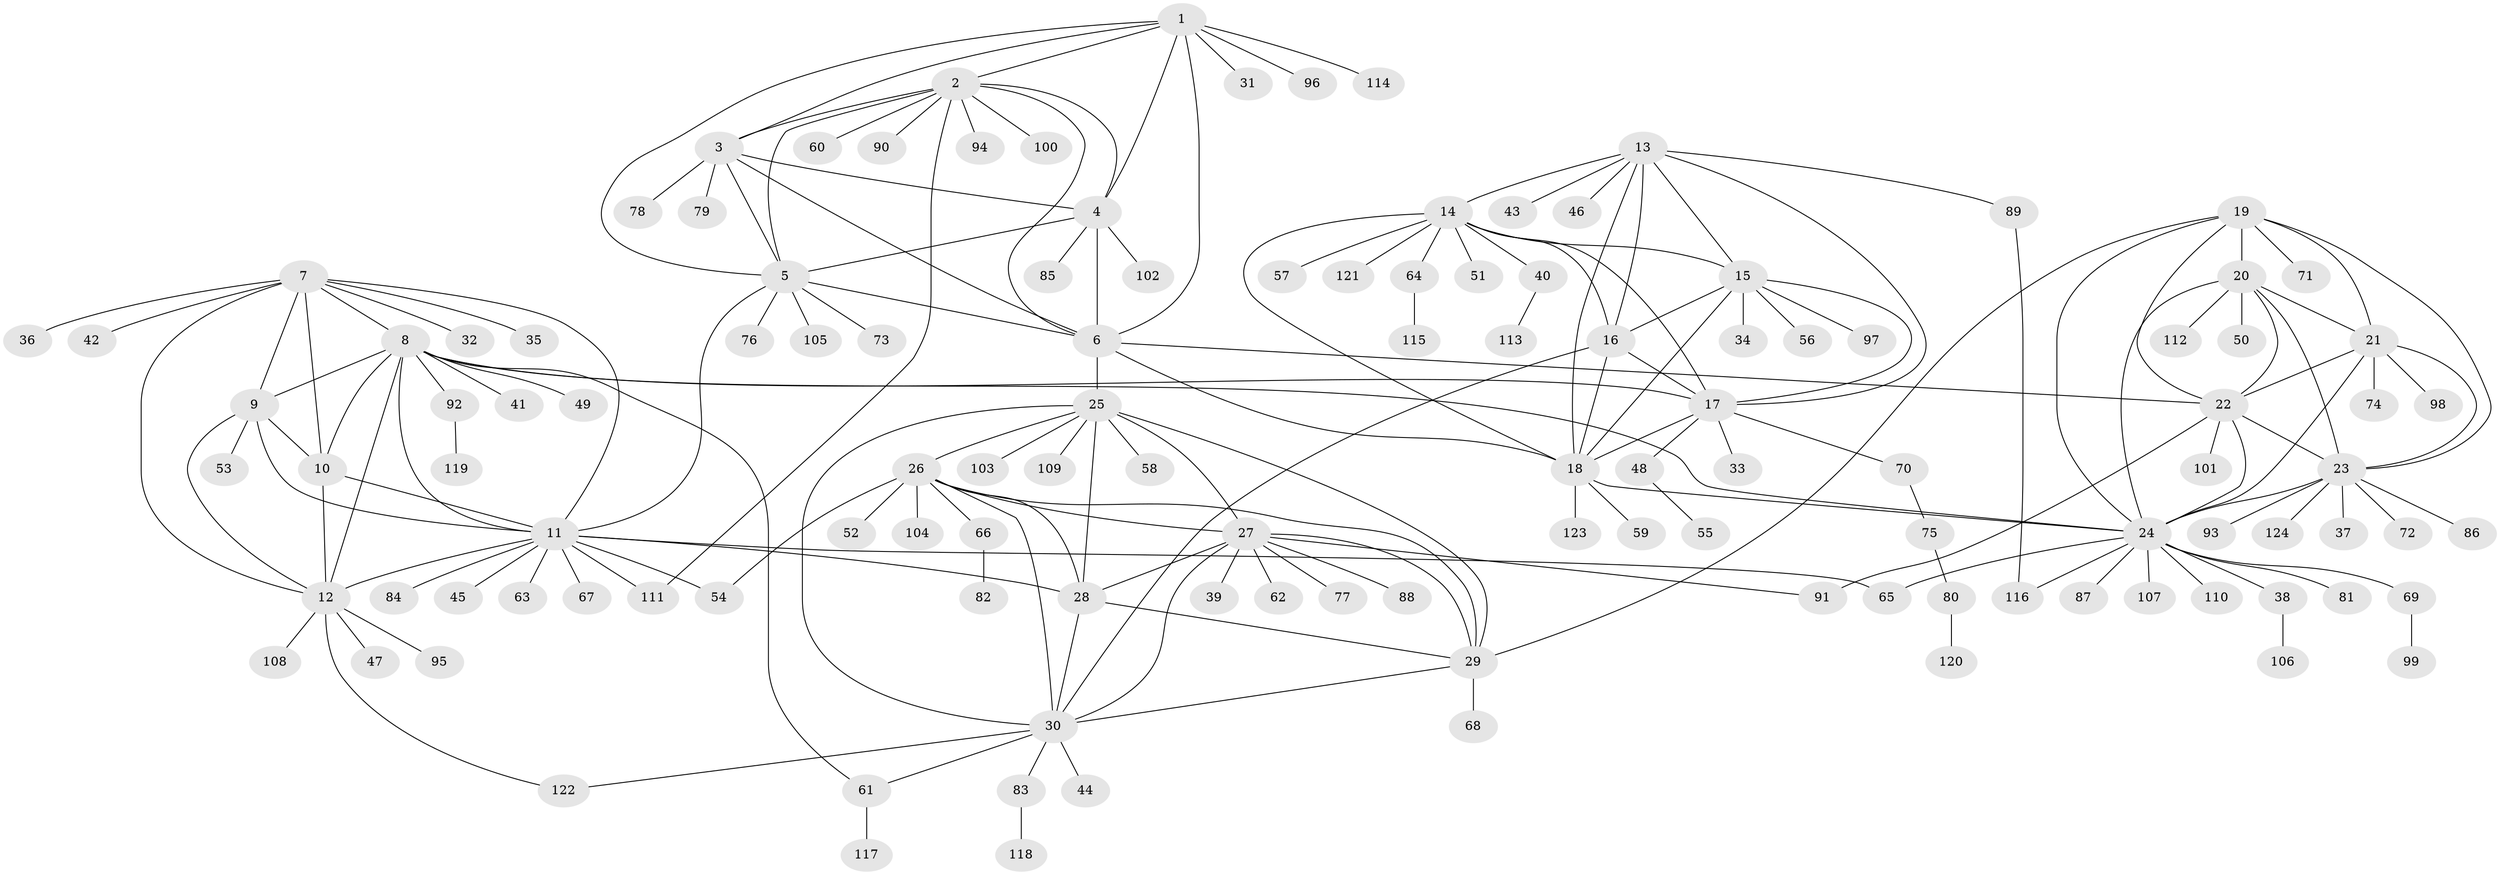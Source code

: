 // Generated by graph-tools (version 1.1) at 2025/02/03/09/25 03:02:42]
// undirected, 124 vertices, 186 edges
graph export_dot {
graph [start="1"]
  node [color=gray90,style=filled];
  1;
  2;
  3;
  4;
  5;
  6;
  7;
  8;
  9;
  10;
  11;
  12;
  13;
  14;
  15;
  16;
  17;
  18;
  19;
  20;
  21;
  22;
  23;
  24;
  25;
  26;
  27;
  28;
  29;
  30;
  31;
  32;
  33;
  34;
  35;
  36;
  37;
  38;
  39;
  40;
  41;
  42;
  43;
  44;
  45;
  46;
  47;
  48;
  49;
  50;
  51;
  52;
  53;
  54;
  55;
  56;
  57;
  58;
  59;
  60;
  61;
  62;
  63;
  64;
  65;
  66;
  67;
  68;
  69;
  70;
  71;
  72;
  73;
  74;
  75;
  76;
  77;
  78;
  79;
  80;
  81;
  82;
  83;
  84;
  85;
  86;
  87;
  88;
  89;
  90;
  91;
  92;
  93;
  94;
  95;
  96;
  97;
  98;
  99;
  100;
  101;
  102;
  103;
  104;
  105;
  106;
  107;
  108;
  109;
  110;
  111;
  112;
  113;
  114;
  115;
  116;
  117;
  118;
  119;
  120;
  121;
  122;
  123;
  124;
  1 -- 2;
  1 -- 3;
  1 -- 4;
  1 -- 5;
  1 -- 6;
  1 -- 31;
  1 -- 96;
  1 -- 114;
  2 -- 3;
  2 -- 4;
  2 -- 5;
  2 -- 6;
  2 -- 60;
  2 -- 90;
  2 -- 94;
  2 -- 100;
  2 -- 111;
  3 -- 4;
  3 -- 5;
  3 -- 6;
  3 -- 78;
  3 -- 79;
  4 -- 5;
  4 -- 6;
  4 -- 85;
  4 -- 102;
  5 -- 6;
  5 -- 11;
  5 -- 73;
  5 -- 76;
  5 -- 105;
  6 -- 18;
  6 -- 22;
  6 -- 25;
  7 -- 8;
  7 -- 9;
  7 -- 10;
  7 -- 11;
  7 -- 12;
  7 -- 32;
  7 -- 35;
  7 -- 36;
  7 -- 42;
  8 -- 9;
  8 -- 10;
  8 -- 11;
  8 -- 12;
  8 -- 17;
  8 -- 24;
  8 -- 41;
  8 -- 49;
  8 -- 61;
  8 -- 92;
  9 -- 10;
  9 -- 11;
  9 -- 12;
  9 -- 53;
  10 -- 11;
  10 -- 12;
  11 -- 12;
  11 -- 28;
  11 -- 45;
  11 -- 54;
  11 -- 63;
  11 -- 65;
  11 -- 67;
  11 -- 84;
  11 -- 111;
  12 -- 47;
  12 -- 95;
  12 -- 108;
  12 -- 122;
  13 -- 14;
  13 -- 15;
  13 -- 16;
  13 -- 17;
  13 -- 18;
  13 -- 43;
  13 -- 46;
  13 -- 89;
  14 -- 15;
  14 -- 16;
  14 -- 17;
  14 -- 18;
  14 -- 40;
  14 -- 51;
  14 -- 57;
  14 -- 64;
  14 -- 121;
  15 -- 16;
  15 -- 17;
  15 -- 18;
  15 -- 34;
  15 -- 56;
  15 -- 97;
  16 -- 17;
  16 -- 18;
  16 -- 30;
  17 -- 18;
  17 -- 33;
  17 -- 48;
  17 -- 70;
  18 -- 24;
  18 -- 59;
  18 -- 123;
  19 -- 20;
  19 -- 21;
  19 -- 22;
  19 -- 23;
  19 -- 24;
  19 -- 29;
  19 -- 71;
  20 -- 21;
  20 -- 22;
  20 -- 23;
  20 -- 24;
  20 -- 50;
  20 -- 112;
  21 -- 22;
  21 -- 23;
  21 -- 24;
  21 -- 74;
  21 -- 98;
  22 -- 23;
  22 -- 24;
  22 -- 91;
  22 -- 101;
  23 -- 24;
  23 -- 37;
  23 -- 72;
  23 -- 86;
  23 -- 93;
  23 -- 124;
  24 -- 38;
  24 -- 65;
  24 -- 69;
  24 -- 81;
  24 -- 87;
  24 -- 107;
  24 -- 110;
  24 -- 116;
  25 -- 26;
  25 -- 27;
  25 -- 28;
  25 -- 29;
  25 -- 30;
  25 -- 58;
  25 -- 103;
  25 -- 109;
  26 -- 27;
  26 -- 28;
  26 -- 29;
  26 -- 30;
  26 -- 52;
  26 -- 54;
  26 -- 66;
  26 -- 104;
  27 -- 28;
  27 -- 29;
  27 -- 30;
  27 -- 39;
  27 -- 62;
  27 -- 77;
  27 -- 88;
  27 -- 91;
  28 -- 29;
  28 -- 30;
  29 -- 30;
  29 -- 68;
  30 -- 44;
  30 -- 61;
  30 -- 83;
  30 -- 122;
  38 -- 106;
  40 -- 113;
  48 -- 55;
  61 -- 117;
  64 -- 115;
  66 -- 82;
  69 -- 99;
  70 -- 75;
  75 -- 80;
  80 -- 120;
  83 -- 118;
  89 -- 116;
  92 -- 119;
}
